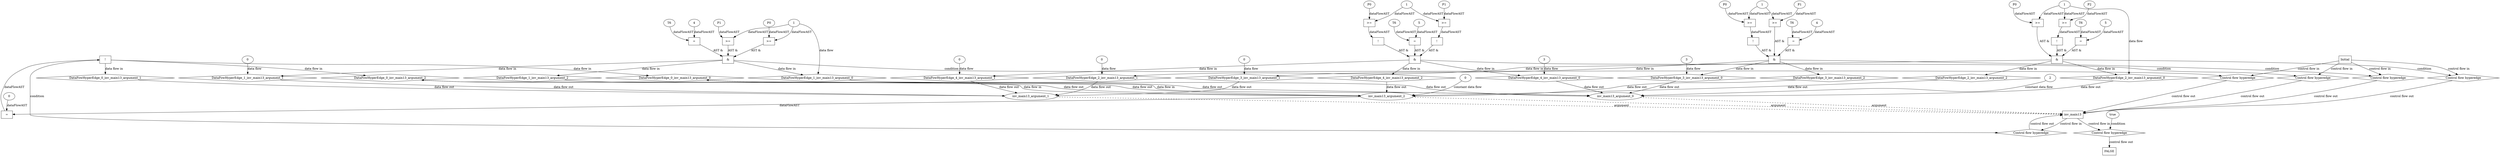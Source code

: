 digraph dag {
"inv_main13" [label="inv_main13" nodeName="inv_main13" class=cfn  shape="rect"];
FALSE [label="FALSE" nodeName=FALSE class=cfn  shape="rect"];
Initial [label="Initial" nodeName=Initial class=cfn  shape="rect"];
ControlFowHyperEdge_0 [label="Control flow hyperedge" nodeName=ControlFowHyperEdge_0 class=controlFlowHyperEdge shape="diamond"];
"inv_main13" -> ControlFowHyperEdge_0 [label="control flow in"]
ControlFowHyperEdge_0 -> "inv_main13" [label="control flow out"]
ControlFowHyperEdge_1 [label="Control flow hyperedge" nodeName=ControlFowHyperEdge_1 class=controlFlowHyperEdge shape="diamond"];
"Initial" -> ControlFowHyperEdge_1 [label="control flow in"]
ControlFowHyperEdge_1 -> "inv_main13" [label="control flow out"]
ControlFowHyperEdge_2 [label="Control flow hyperedge" nodeName=ControlFowHyperEdge_2 class=controlFlowHyperEdge shape="diamond"];
"Initial" -> ControlFowHyperEdge_2 [label="control flow in"]
ControlFowHyperEdge_2 -> "inv_main13" [label="control flow out"]
ControlFowHyperEdge_3 [label="Control flow hyperedge" nodeName=ControlFowHyperEdge_3 class=controlFlowHyperEdge shape="diamond"];
"Initial" -> ControlFowHyperEdge_3 [label="control flow in"]
ControlFowHyperEdge_3 -> "inv_main13" [label="control flow out"]
ControlFowHyperEdge_4 [label="Control flow hyperedge" nodeName=ControlFowHyperEdge_4 class=controlFlowHyperEdge shape="diamond"];
"Initial" -> ControlFowHyperEdge_4 [label="control flow in"]
ControlFowHyperEdge_4 -> "inv_main13" [label="control flow out"]
ControlFowHyperEdge_5 [label="Control flow hyperedge" nodeName=ControlFowHyperEdge_5 class=controlFlowHyperEdge shape="diamond"];
"inv_main13" -> ControlFowHyperEdge_5 [label="control flow in"]
ControlFowHyperEdge_5 -> "FALSE" [label="control flow out"]
"inv_main13_argument_0" [label="inv_main13_argument_0" nodeName=argument0 class=argument  head="inv_main13" shape="oval"];
"inv_main13_argument_0" -> "inv_main13"[label="argument" style="dashed"]
"inv_main13_argument_1" [label="inv_main13_argument_1" nodeName=argument1 class=argument  head="inv_main13" shape="oval"];
"inv_main13_argument_1" -> "inv_main13"[label="argument" style="dashed"]
"inv_main13_argument_2" [label="inv_main13_argument_2" nodeName=argument2 class=argument  head="inv_main13" shape="oval"];
"inv_main13_argument_2" -> "inv_main13"[label="argument" style="dashed"]

"xxxinv_main13___inv_main13_0xxxguard_0_node_0" [label="!" nodeName="xxxinv_main13___inv_main13_0xxxguard_0_node_0" class=Operator shape="rect"];
"xxxinv_main13___inv_main13_0xxxguard_0_node_1" [label="=" nodeName="xxxinv_main13___inv_main13_0xxxguard_0_node_1" class=Operator  shape="rect"];
"xxxinv_main13___inv_main13_0xxxguard_0_node_3" [label="0" nodeName="xxxinv_main13___inv_main13_0xxxguard_0_node_3" class=Literal ];
"xxxinv_main13___inv_main13_0xxxguard_0_node_1" -> "xxxinv_main13___inv_main13_0xxxguard_0_node_0"[label="dataFlowAST"]
"inv_main13_argument_2" -> "xxxinv_main13___inv_main13_0xxxguard_0_node_1"[label="dataFlowAST"]
"xxxinv_main13___inv_main13_0xxxguard_0_node_3" -> "xxxinv_main13___inv_main13_0xxxguard_0_node_1"[label="dataFlowAST"]

"xxxinv_main13___inv_main13_0xxxguard_0_node_0" -> "ControlFowHyperEdge_0" [label="condition"];
"xxxinv_main13___Initial_1xxx_and" [label="&" nodeName="xxxinv_main13___Initial_1xxx_and" class=Operator shape="rect"];
"xxxinv_main13___Initial_1xxxguard_0_node_0" [label=">=" nodeName="xxxinv_main13___Initial_1xxxguard_0_node_0" class=Operator  shape="rect"];
"xxxinv_main13___Initial_1xxxguard_0_node_1" [label="P0" nodeName="xxxinv_main13___Initial_1xxxguard_0_node_1" class=Constant ];
"xxxinv_main13___Initial_1xxxguard_0_node_1" -> "xxxinv_main13___Initial_1xxxguard_0_node_0"[label="dataFlowAST"]
"xxxinv_main13___Initial_1xxxdataFlow_0_node_0" -> "xxxinv_main13___Initial_1xxxguard_0_node_0"[label="dataFlowAST"]

"xxxinv_main13___Initial_1xxxguard_0_node_0" -> "xxxinv_main13___Initial_1xxx_and" [label="AST &"];
"xxxinv_main13___Initial_1xxxguard1_node_0" [label=">=" nodeName="xxxinv_main13___Initial_1xxxguard1_node_0" class=Operator  shape="rect"];
"xxxinv_main13___Initial_1xxxguard1_node_1" [label="P1" nodeName="xxxinv_main13___Initial_1xxxguard1_node_1" class=Constant ];
"xxxinv_main13___Initial_1xxxguard1_node_1" -> "xxxinv_main13___Initial_1xxxguard1_node_0"[label="dataFlowAST"]
"xxxinv_main13___Initial_1xxxdataFlow_0_node_0" -> "xxxinv_main13___Initial_1xxxguard1_node_0"[label="dataFlowAST"]

"xxxinv_main13___Initial_1xxxguard1_node_0" -> "xxxinv_main13___Initial_1xxx_and" [label="AST &"];
"xxxinv_main13___Initial_1xxxguard2_node_0" [label="=" nodeName="xxxinv_main13___Initial_1xxxguard2_node_0" class=Operator  shape="rect"];
"xxxinv_main13___Initial_1xxxguard2_node_1" [label="T6" nodeName="xxxinv_main13___Initial_1xxxguard2_node_1" class=Constant ];
"xxxinv_main13___Initial_1xxxguard2_node_2" [label="4" nodeName="xxxinv_main13___Initial_1xxxguard2_node_2" class=Literal ];
"xxxinv_main13___Initial_1xxxguard2_node_1" -> "xxxinv_main13___Initial_1xxxguard2_node_0"[label="dataFlowAST"]
"xxxinv_main13___Initial_1xxxguard2_node_2" -> "xxxinv_main13___Initial_1xxxguard2_node_0"[label="dataFlowAST"]

"xxxinv_main13___Initial_1xxxguard2_node_0" -> "xxxinv_main13___Initial_1xxx_and" [label="AST &"];
"xxxinv_main13___Initial_1xxx_and" -> "ControlFowHyperEdge_1" [label="condition"];
"xxxinv_main13___Initial_1xxxdataFlow_0_node_0" [label="1" nodeName="xxxinv_main13___Initial_1xxxdataFlow_0_node_0" class=Literal ];

"xxxinv_main13___Initial_1xxxdataFlow_0_node_0" -> "DataFowHyperEdge_1_inv_main13_argument_0" [label="data flow"];
"xxxinv_main13___Initial_1xxxdataFlow1_node_0" [label="0" nodeName="xxxinv_main13___Initial_1xxxdataFlow1_node_0" class=Literal ];

"xxxinv_main13___Initial_1xxxdataFlow1_node_0" -> "DataFowHyperEdge_1_inv_main13_argument_1" [label="data flow"];
"xxxinv_main13___Initial_2xxx_and" [label="&" nodeName="xxxinv_main13___Initial_2xxx_and" class=Operator shape="rect"];
"xxxinv_main13___Initial_2xxxguard_0_node_0" [label=">=" nodeName="xxxinv_main13___Initial_2xxxguard_0_node_0" class=Operator  shape="rect"];
"xxxinv_main13___Initial_2xxxguard_0_node_1" [label="P0" nodeName="xxxinv_main13___Initial_2xxxguard_0_node_1" class=Constant ];
"xxxinv_main13___Initial_2xxxguard_0_node_1" -> "xxxinv_main13___Initial_2xxxguard_0_node_0"[label="dataFlowAST"]
"xxxinv_main13___Initial_2xxxdataFlow_0_node_0" -> "xxxinv_main13___Initial_2xxxguard_0_node_0"[label="dataFlowAST"]

"xxxinv_main13___Initial_2xxxguard_0_node_0" -> "xxxinv_main13___Initial_2xxx_and" [label="AST &"];
"xxxinv_main13___Initial_2xxxguard1_node_0" [label="!" nodeName="xxxinv_main13___Initial_2xxxguard1_node_0" class=Operator shape="rect"];
"xxxinv_main13___Initial_2xxxguard1_node_1" [label=">=" nodeName="xxxinv_main13___Initial_2xxxguard1_node_1" class=Operator  shape="rect"];
"xxxinv_main13___Initial_2xxxguard1_node_2" [label="P2" nodeName="xxxinv_main13___Initial_2xxxguard1_node_2" class=Constant ];
"xxxinv_main13___Initial_2xxxguard1_node_1" -> "xxxinv_main13___Initial_2xxxguard1_node_0"[label="dataFlowAST"]
"xxxinv_main13___Initial_2xxxguard1_node_2" -> "xxxinv_main13___Initial_2xxxguard1_node_1"[label="dataFlowAST"]
"xxxinv_main13___Initial_2xxxdataFlow_0_node_0" -> "xxxinv_main13___Initial_2xxxguard1_node_1"[label="dataFlowAST"]

"xxxinv_main13___Initial_2xxxguard1_node_0" -> "xxxinv_main13___Initial_2xxx_and" [label="AST &"];
"xxxinv_main13___Initial_2xxxguard2_node_0" [label="=" nodeName="xxxinv_main13___Initial_2xxxguard2_node_0" class=Operator  shape="rect"];
"xxxinv_main13___Initial_2xxxguard2_node_1" [label="T6" nodeName="xxxinv_main13___Initial_2xxxguard2_node_1" class=Constant ];
"xxxinv_main13___Initial_2xxxguard2_node_2" [label="5" nodeName="xxxinv_main13___Initial_2xxxguard2_node_2" class=Literal ];
"xxxinv_main13___Initial_2xxxguard2_node_1" -> "xxxinv_main13___Initial_2xxxguard2_node_0"[label="dataFlowAST"]
"xxxinv_main13___Initial_2xxxguard2_node_2" -> "xxxinv_main13___Initial_2xxxguard2_node_0"[label="dataFlowAST"]

"xxxinv_main13___Initial_2xxxguard2_node_0" -> "xxxinv_main13___Initial_2xxx_and" [label="AST &"];
"xxxinv_main13___Initial_2xxx_and" -> "ControlFowHyperEdge_2" [label="condition"];
"xxxinv_main13___Initial_2xxxdataFlow_0_node_0" [label="1" nodeName="xxxinv_main13___Initial_2xxxdataFlow_0_node_0" class=Literal ];

"xxxinv_main13___Initial_2xxxdataFlow_0_node_0" -> "DataFowHyperEdge_2_inv_main13_argument_0" [label="data flow"];
"xxxinv_main13___Initial_2xxxdataFlow1_node_0" [label="0" nodeName="xxxinv_main13___Initial_2xxxdataFlow1_node_0" class=Literal ];

"xxxinv_main13___Initial_2xxxdataFlow1_node_0" -> "DataFowHyperEdge_2_inv_main13_argument_1" [label="data flow"];
"xxxinv_main13___Initial_3xxx_and" [label="&" nodeName="xxxinv_main13___Initial_3xxx_and" class=Operator shape="rect"];
"xxxinv_main13___Initial_3xxxguard_0_node_0" [label="!" nodeName="xxxinv_main13___Initial_3xxxguard_0_node_0" class=Operator shape="rect"];
"xxxinv_main13___Initial_3xxxguard_0_node_1" [label=">=" nodeName="xxxinv_main13___Initial_3xxxguard_0_node_1" class=Operator  shape="rect"];
"xxxinv_main13___Initial_3xxxguard_0_node_2" [label="P0" nodeName="xxxinv_main13___Initial_3xxxguard_0_node_2" class=Constant ];
"xxxinv_main13___Initial_3xxxguard_0_node_3" [label="1" nodeName="xxxinv_main13___Initial_3xxxguard_0_node_3" class=Literal ];
"xxxinv_main13___Initial_3xxxguard_0_node_1" -> "xxxinv_main13___Initial_3xxxguard_0_node_0"[label="dataFlowAST"]
"xxxinv_main13___Initial_3xxxguard_0_node_2" -> "xxxinv_main13___Initial_3xxxguard_0_node_1"[label="dataFlowAST"]
"xxxinv_main13___Initial_3xxxguard_0_node_3" -> "xxxinv_main13___Initial_3xxxguard_0_node_1"[label="dataFlowAST"]

"xxxinv_main13___Initial_3xxxguard_0_node_0" -> "xxxinv_main13___Initial_3xxx_and" [label="AST &"];
"xxxinv_main13___Initial_3xxxguard1_node_0" [label=">=" nodeName="xxxinv_main13___Initial_3xxxguard1_node_0" class=Operator  shape="rect"];
"xxxinv_main13___Initial_3xxxguard1_node_1" [label="P1" nodeName="xxxinv_main13___Initial_3xxxguard1_node_1" class=Constant ];
"xxxinv_main13___Initial_3xxxguard1_node_1" -> "xxxinv_main13___Initial_3xxxguard1_node_0"[label="dataFlowAST"]
"xxxinv_main13___Initial_3xxxguard_0_node_3" -> "xxxinv_main13___Initial_3xxxguard1_node_0"[label="dataFlowAST"]

"xxxinv_main13___Initial_3xxxguard1_node_0" -> "xxxinv_main13___Initial_3xxx_and" [label="AST &"];
"xxxinv_main13___Initial_3xxxguard2_node_0" [label="=" nodeName="xxxinv_main13___Initial_3xxxguard2_node_0" class=Operator  shape="rect"];
"xxxinv_main13___Initial_3xxxguard2_node_1" [label="T6" nodeName="xxxinv_main13___Initial_3xxxguard2_node_1" class=Constant ];
"xxxinv_main13___Initial_3xxxguard2_node_2" [label="4" nodeName="xxxinv_main13___Initial_3xxxguard2_node_2" class=Literal ];
"xxxinv_main13___Initial_3xxxguard2_node_1" -> "xxxinv_main13___Initial_3xxxguard2_node_0"[label="dataFlowAST"]
"xxxinv_main13___Initial_3xxxguard2_node_2" -> "xxxinv_main13___Initial_3xxxguard2_node_0"[label="dataFlowAST"]

"xxxinv_main13___Initial_3xxxguard2_node_0" -> "xxxinv_main13___Initial_3xxx_and" [label="AST &"];
"xxxinv_main13___Initial_3xxx_and" -> "ControlFowHyperEdge_3" [label="condition"];
"xxxinv_main13___Initial_3xxxdataFlow_0_node_0" [label="3" nodeName="xxxinv_main13___Initial_3xxxdataFlow_0_node_0" class=Literal ];

"xxxinv_main13___Initial_3xxxdataFlow_0_node_0" -> "DataFowHyperEdge_3_inv_main13_argument_0" [label="data flow"];
"xxxinv_main13___Initial_3xxxdataFlow1_node_0" [label="0" nodeName="xxxinv_main13___Initial_3xxxdataFlow1_node_0" class=Literal ];

"xxxinv_main13___Initial_3xxxdataFlow1_node_0" -> "DataFowHyperEdge_3_inv_main13_argument_1" [label="data flow"];
"xxxinv_main13___Initial_4xxx_and" [label="&" nodeName="xxxinv_main13___Initial_4xxx_and" class=Operator shape="rect"];
"xxxinv_main13___Initial_4xxxguard_0_node_0" [label="!" nodeName="xxxinv_main13___Initial_4xxxguard_0_node_0" class=Operator shape="rect"];
"xxxinv_main13___Initial_4xxxguard_0_node_1" [label=">=" nodeName="xxxinv_main13___Initial_4xxxguard_0_node_1" class=Operator  shape="rect"];
"xxxinv_main13___Initial_4xxxguard_0_node_2" [label="P0" nodeName="xxxinv_main13___Initial_4xxxguard_0_node_2" class=Constant ];
"xxxinv_main13___Initial_4xxxguard_0_node_3" [label="1" nodeName="xxxinv_main13___Initial_4xxxguard_0_node_3" class=Literal ];
"xxxinv_main13___Initial_4xxxguard_0_node_1" -> "xxxinv_main13___Initial_4xxxguard_0_node_0"[label="dataFlowAST"]
"xxxinv_main13___Initial_4xxxguard_0_node_2" -> "xxxinv_main13___Initial_4xxxguard_0_node_1"[label="dataFlowAST"]
"xxxinv_main13___Initial_4xxxguard_0_node_3" -> "xxxinv_main13___Initial_4xxxguard_0_node_1"[label="dataFlowAST"]

"xxxinv_main13___Initial_4xxxguard_0_node_0" -> "xxxinv_main13___Initial_4xxx_and" [label="AST &"];
"xxxinv_main13___Initial_4xxxguard1_node_0" [label="!" nodeName="xxxinv_main13___Initial_4xxxguard1_node_0" class=Operator shape="rect"];
"xxxinv_main13___Initial_4xxxguard1_node_1" [label=">=" nodeName="xxxinv_main13___Initial_4xxxguard1_node_1" class=Operator  shape="rect"];
"xxxinv_main13___Initial_4xxxguard1_node_2" [label="P1" nodeName="xxxinv_main13___Initial_4xxxguard1_node_2" class=Constant ];
"xxxinv_main13___Initial_4xxxguard1_node_1" -> "xxxinv_main13___Initial_4xxxguard1_node_0"[label="dataFlowAST"]
"xxxinv_main13___Initial_4xxxguard1_node_2" -> "xxxinv_main13___Initial_4xxxguard1_node_1"[label="dataFlowAST"]
"xxxinv_main13___Initial_4xxxguard_0_node_3" -> "xxxinv_main13___Initial_4xxxguard1_node_1"[label="dataFlowAST"]

"xxxinv_main13___Initial_4xxxguard1_node_0" -> "xxxinv_main13___Initial_4xxx_and" [label="AST &"];
"xxxinv_main13___Initial_4xxxguard2_node_0" [label="=" nodeName="xxxinv_main13___Initial_4xxxguard2_node_0" class=Operator  shape="rect"];
"xxxinv_main13___Initial_4xxxguard2_node_1" [label="T6" nodeName="xxxinv_main13___Initial_4xxxguard2_node_1" class=Constant ];
"xxxinv_main13___Initial_4xxxguard2_node_2" [label="5" nodeName="xxxinv_main13___Initial_4xxxguard2_node_2" class=Literal ];
"xxxinv_main13___Initial_4xxxguard2_node_1" -> "xxxinv_main13___Initial_4xxxguard2_node_0"[label="dataFlowAST"]
"xxxinv_main13___Initial_4xxxguard2_node_2" -> "xxxinv_main13___Initial_4xxxguard2_node_0"[label="dataFlowAST"]

"xxxinv_main13___Initial_4xxxguard2_node_0" -> "xxxinv_main13___Initial_4xxx_and" [label="AST &"];
"xxxinv_main13___Initial_4xxx_and" -> "ControlFowHyperEdge_4" [label="condition"];
"xxxinv_main13___Initial_4xxxdataFlow_0_node_0" [label="3" nodeName="xxxinv_main13___Initial_4xxxdataFlow_0_node_0" class=Literal ];

"xxxinv_main13___Initial_4xxxdataFlow_0_node_0" -> "DataFowHyperEdge_4_inv_main13_argument_0" [label="data flow"];
"xxxinv_main13___Initial_4xxxdataFlow1_node_0" [label="0" nodeName="xxxinv_main13___Initial_4xxxdataFlow1_node_0" class=Literal ];

"xxxinv_main13___Initial_4xxxdataFlow1_node_0" -> "DataFowHyperEdge_4_inv_main13_argument_1" [label="data flow"];
"xxxFALSE___inv_main13_5xxxguard_0_node_0" [label="true" nodeName="xxxFALSE___inv_main13_5xxxguard_0_node_0" class=BoolValue ];

"xxxFALSE___inv_main13_5xxxguard_0_node_0" -> "ControlFowHyperEdge_5" [label="condition"];
"DataFowHyperEdge_0_inv_main13_argument_0" [label="DataFowHyperEdge_0_inv_main13_argument_0" nodeName="DataFowHyperEdge_0_inv_main13_argument_0" class=DataFlowHyperedge shape="diamond"];
"DataFowHyperEdge_0_inv_main13_argument_0" -> "inv_main13_argument_0"[label="data flow out"]
"xxxinv_main13___inv_main13_0xxxguard_0_node_0" -> "DataFowHyperEdge_0_inv_main13_argument_0"[label="data flow in"]
"DataFowHyperEdge_0_inv_main13_argument_1" [label="DataFowHyperEdge_0_inv_main13_argument_1" nodeName="DataFowHyperEdge_0_inv_main13_argument_1" class=DataFlowHyperedge shape="diamond"];
"DataFowHyperEdge_0_inv_main13_argument_1" -> "inv_main13_argument_1"[label="data flow out"]
"xxxinv_main13___inv_main13_0xxxguard_0_node_0" -> "DataFowHyperEdge_0_inv_main13_argument_1"[label="data flow in"]
"DataFowHyperEdge_0_inv_main13_argument_2" [label="DataFowHyperEdge_0_inv_main13_argument_2" nodeName="DataFowHyperEdge_0_inv_main13_argument_2" class=DataFlowHyperedge shape="diamond"];
"DataFowHyperEdge_0_inv_main13_argument_2" -> "inv_main13_argument_2"[label="data flow out"]
"xxxinv_main13___inv_main13_0xxxguard_0_node_0" -> "DataFowHyperEdge_0_inv_main13_argument_2"[label="data flow in"]
"DataFowHyperEdge_1_inv_main13_argument_0" [label="DataFowHyperEdge_1_inv_main13_argument_0" nodeName="DataFowHyperEdge_1_inv_main13_argument_0" class=DataFlowHyperedge shape="diamond"];
"DataFowHyperEdge_1_inv_main13_argument_0" -> "inv_main13_argument_0"[label="data flow out"]
"xxxinv_main13___Initial_1xxx_and" -> "DataFowHyperEdge_1_inv_main13_argument_0"[label="data flow in"]
"DataFowHyperEdge_1_inv_main13_argument_1" [label="DataFowHyperEdge_1_inv_main13_argument_1" nodeName="DataFowHyperEdge_1_inv_main13_argument_1" class=DataFlowHyperedge shape="diamond"];
"DataFowHyperEdge_1_inv_main13_argument_1" -> "inv_main13_argument_1"[label="data flow out"]
"xxxinv_main13___Initial_1xxx_and" -> "DataFowHyperEdge_1_inv_main13_argument_1"[label="data flow in"]
"DataFowHyperEdge_1_inv_main13_argument_2" [label="DataFowHyperEdge_1_inv_main13_argument_2" nodeName="DataFowHyperEdge_1_inv_main13_argument_2" class=DataFlowHyperedge shape="diamond"];
"DataFowHyperEdge_1_inv_main13_argument_2" -> "inv_main13_argument_2"[label="data flow out"]
"xxxinv_main13___Initial_1xxx_and" -> "DataFowHyperEdge_1_inv_main13_argument_2"[label="data flow in"]
"DataFowHyperEdge_2_inv_main13_argument_0" [label="DataFowHyperEdge_2_inv_main13_argument_0" nodeName="DataFowHyperEdge_2_inv_main13_argument_0" class=DataFlowHyperedge shape="diamond"];
"DataFowHyperEdge_2_inv_main13_argument_0" -> "inv_main13_argument_0"[label="data flow out"]
"xxxinv_main13___Initial_2xxx_and" -> "DataFowHyperEdge_2_inv_main13_argument_0"[label="data flow in"]
"DataFowHyperEdge_2_inv_main13_argument_1" [label="DataFowHyperEdge_2_inv_main13_argument_1" nodeName="DataFowHyperEdge_2_inv_main13_argument_1" class=DataFlowHyperedge shape="diamond"];
"DataFowHyperEdge_2_inv_main13_argument_1" -> "inv_main13_argument_1"[label="data flow out"]
"xxxinv_main13___Initial_2xxx_and" -> "DataFowHyperEdge_2_inv_main13_argument_1"[label="data flow in"]
"DataFowHyperEdge_2_inv_main13_argument_2" [label="DataFowHyperEdge_2_inv_main13_argument_2" nodeName="DataFowHyperEdge_2_inv_main13_argument_2" class=DataFlowHyperedge shape="diamond"];
"DataFowHyperEdge_2_inv_main13_argument_2" -> "inv_main13_argument_2"[label="data flow out"]
"xxxinv_main13___Initial_2xxx_and" -> "DataFowHyperEdge_2_inv_main13_argument_2"[label="data flow in"]
"DataFowHyperEdge_3_inv_main13_argument_0" [label="DataFowHyperEdge_3_inv_main13_argument_0" nodeName="DataFowHyperEdge_3_inv_main13_argument_0" class=DataFlowHyperedge shape="diamond"];
"DataFowHyperEdge_3_inv_main13_argument_0" -> "inv_main13_argument_0"[label="data flow out"]
"xxxinv_main13___Initial_3xxx_and" -> "DataFowHyperEdge_3_inv_main13_argument_0"[label="data flow in"]
"DataFowHyperEdge_3_inv_main13_argument_1" [label="DataFowHyperEdge_3_inv_main13_argument_1" nodeName="DataFowHyperEdge_3_inv_main13_argument_1" class=DataFlowHyperedge shape="diamond"];
"DataFowHyperEdge_3_inv_main13_argument_1" -> "inv_main13_argument_1"[label="data flow out"]
"xxxinv_main13___Initial_3xxx_and" -> "DataFowHyperEdge_3_inv_main13_argument_1"[label="data flow in"]
"DataFowHyperEdge_3_inv_main13_argument_2" [label="DataFowHyperEdge_3_inv_main13_argument_2" nodeName="DataFowHyperEdge_3_inv_main13_argument_2" class=DataFlowHyperedge shape="diamond"];
"DataFowHyperEdge_3_inv_main13_argument_2" -> "inv_main13_argument_2"[label="data flow out"]
"xxxinv_main13___Initial_3xxx_and" -> "DataFowHyperEdge_3_inv_main13_argument_2"[label="data flow in"]
"DataFowHyperEdge_4_inv_main13_argument_0" [label="DataFowHyperEdge_4_inv_main13_argument_0" nodeName="DataFowHyperEdge_4_inv_main13_argument_0" class=DataFlowHyperedge shape="diamond"];
"DataFowHyperEdge_4_inv_main13_argument_0" -> "inv_main13_argument_0"[label="data flow out"]
"xxxinv_main13___Initial_4xxx_and" -> "DataFowHyperEdge_4_inv_main13_argument_0"[label="data flow in"]
"DataFowHyperEdge_4_inv_main13_argument_1" [label="DataFowHyperEdge_4_inv_main13_argument_1" nodeName="DataFowHyperEdge_4_inv_main13_argument_1" class=DataFlowHyperedge shape="diamond"];
"DataFowHyperEdge_4_inv_main13_argument_1" -> "inv_main13_argument_1"[label="data flow out"]
"xxxinv_main13___Initial_4xxx_and" -> "DataFowHyperEdge_4_inv_main13_argument_1"[label="data flow in"]
"DataFowHyperEdge_4_inv_main13_argument_2" [label="DataFowHyperEdge_4_inv_main13_argument_2" nodeName="DataFowHyperEdge_4_inv_main13_argument_2" class=DataFlowHyperedge shape="diamond"];
"DataFowHyperEdge_4_inv_main13_argument_2" -> "inv_main13_argument_2"[label="data flow out"]
"xxxinv_main13___Initial_4xxx_and" -> "DataFowHyperEdge_4_inv_main13_argument_2"[label="data flow in"]
"xxxFALSE___inv_main13_5xxxinv_main13_argument_0_constant_2" [label="2" nodeName="xxxFALSE___inv_main13_5xxxinv_main13_argument_0_constant_2" class=Constant];
"xxxFALSE___inv_main13_5xxxinv_main13_argument_0_constant_2" -> "inv_main13_argument_0" [label="constant data flow"];
"xxxFALSE___inv_main13_5xxxinv_main13_argument_2_constant_0" [label="0" nodeName="xxxFALSE___inv_main13_5xxxinv_main13_argument_2_constant_0" class=Constant];
"xxxFALSE___inv_main13_5xxxinv_main13_argument_2_constant_0" -> "inv_main13_argument_2" [label="constant data flow"];
"inv_main13_argument_0" -> "DataFowHyperEdge_0_inv_main13_argument_0"[label="data flow in"]
"inv_main13_argument_2" -> "DataFowHyperEdge_0_inv_main13_argument_2"[label="data flow in"]




}
